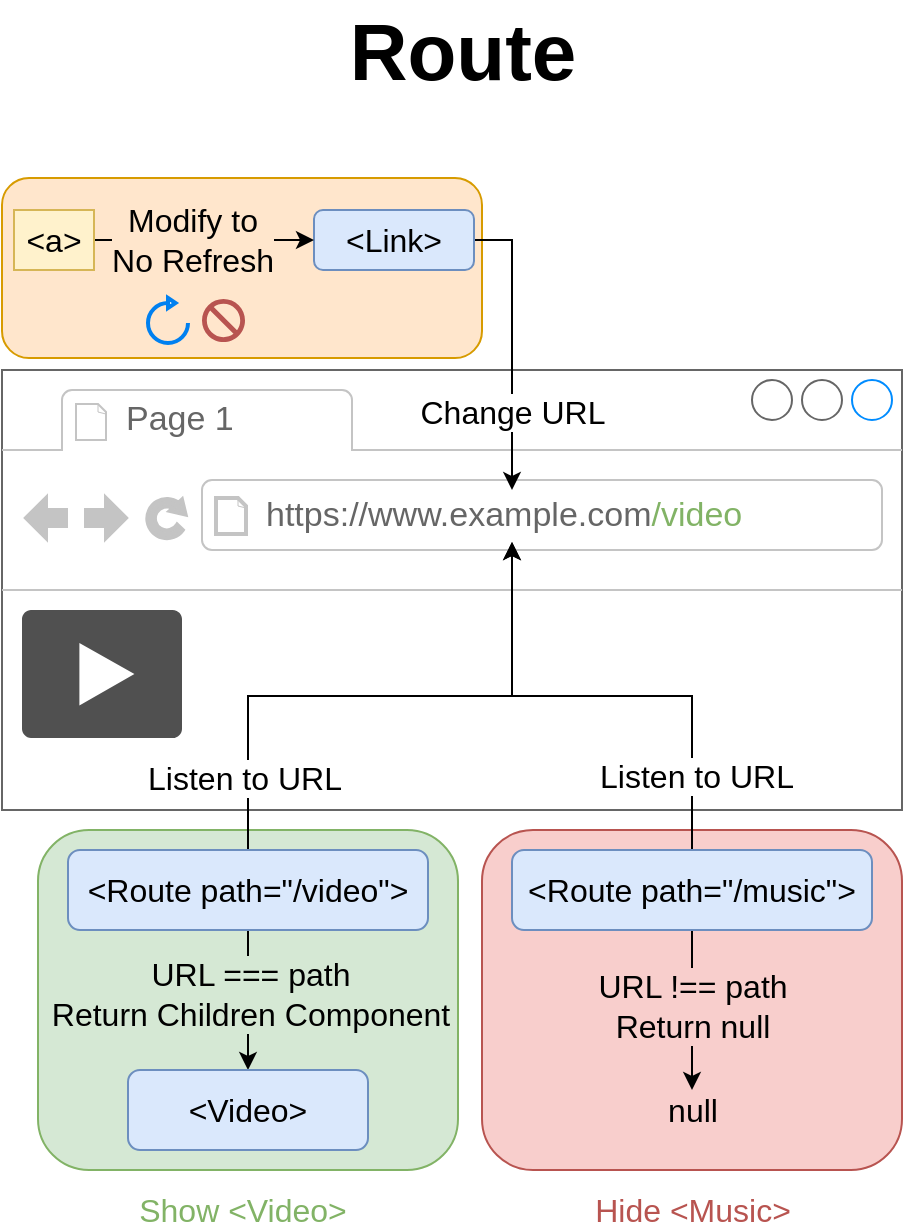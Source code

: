 <mxfile version="14.6.13" type="github">
  <diagram id="9jVdMlBaQXYmBSLVEoxJ" name="Page-1">
    <mxGraphModel dx="291" dy="218" grid="1" gridSize="10" guides="1" tooltips="1" connect="1" arrows="1" fold="1" page="1" pageScale="1" pageWidth="1600" pageHeight="1200" math="0" shadow="0">
      <root>
        <mxCell id="0" />
        <mxCell id="1" parent="0" />
        <mxCell id="H1_ommvO5_JhGvtZeJkz-108" value="" style="rounded=1;whiteSpace=wrap;html=1;fontSize=16;fillColor=#ffe6cc;strokeColor=#d79b00;" parent="1" vertex="1">
          <mxGeometry x="570" y="379" width="240" height="90" as="geometry" />
        </mxCell>
        <mxCell id="H1_ommvO5_JhGvtZeJkz-100" value="" style="rounded=1;whiteSpace=wrap;html=1;fontSize=16;fillColor=#f8cecc;strokeColor=#b85450;" parent="1" vertex="1">
          <mxGeometry x="810" y="705" width="210" height="170" as="geometry" />
        </mxCell>
        <mxCell id="H1_ommvO5_JhGvtZeJkz-99" value="" style="rounded=1;whiteSpace=wrap;html=1;fontSize=16;fillColor=#d5e8d4;strokeColor=#82b366;" parent="1" vertex="1">
          <mxGeometry x="588" y="705" width="210" height="170" as="geometry" />
        </mxCell>
        <mxCell id="H1_ommvO5_JhGvtZeJkz-9" value="" style="strokeWidth=1;shadow=0;dashed=0;align=center;html=1;shape=mxgraph.mockup.containers.browserWindow;rSize=0;strokeColor=#666666;strokeColor2=#008cff;strokeColor3=#c4c4c4;mainText=,;recursiveResize=0;rounded=1;fontSize=12;" parent="1" vertex="1">
          <mxGeometry x="570" y="475" width="450" height="220" as="geometry" />
        </mxCell>
        <mxCell id="H1_ommvO5_JhGvtZeJkz-10" value="Page 1" style="strokeWidth=1;shadow=0;dashed=0;align=center;html=1;shape=mxgraph.mockup.containers.anchor;fontSize=17;fontColor=#666666;align=left;" parent="H1_ommvO5_JhGvtZeJkz-9" vertex="1">
          <mxGeometry x="60" y="12" width="110" height="26" as="geometry" />
        </mxCell>
        <mxCell id="H1_ommvO5_JhGvtZeJkz-11" value="https://www.example.com&lt;font color=&quot;#82b366&quot;&gt;/video&lt;/font&gt;" style="strokeWidth=1;shadow=0;dashed=0;align=center;html=1;shape=mxgraph.mockup.containers.anchor;rSize=0;fontSize=17;fontColor=#666666;align=left;" parent="H1_ommvO5_JhGvtZeJkz-9" vertex="1">
          <mxGeometry x="130" y="60" width="250" height="26" as="geometry" />
        </mxCell>
        <mxCell id="H1_ommvO5_JhGvtZeJkz-23" value="" style="pointerEvents=1;shadow=0;dashed=0;html=1;strokeColor=none;fillColor=#505050;labelPosition=center;verticalLabelPosition=bottom;verticalAlign=top;outlineConnect=0;align=center;shape=mxgraph.office.concepts.video_play;rounded=1;fontSize=17;aspect=fixed;" parent="H1_ommvO5_JhGvtZeJkz-9" vertex="1">
          <mxGeometry x="10" y="120" width="80" height="64" as="geometry" />
        </mxCell>
        <mxCell id="H1_ommvO5_JhGvtZeJkz-6" value="Route" style="text;html=1;align=center;verticalAlign=middle;resizable=0;points=[];autosize=1;fontStyle=1;fontSize=40;" parent="1" vertex="1">
          <mxGeometry x="735" y="290" width="130" height="50" as="geometry" />
        </mxCell>
        <mxCell id="H1_ommvO5_JhGvtZeJkz-37" style="edgeStyle=orthogonalEdgeStyle;rounded=0;orthogonalLoop=1;jettySize=auto;html=1;fontSize=16;" parent="1" source="H1_ommvO5_JhGvtZeJkz-12" target="H1_ommvO5_JhGvtZeJkz-11" edge="1">
          <mxGeometry relative="1" as="geometry" />
        </mxCell>
        <mxCell id="H1_ommvO5_JhGvtZeJkz-39" value="Listen to URL" style="edgeLabel;html=1;align=center;verticalAlign=middle;resizable=0;points=[];fontSize=16;" parent="H1_ommvO5_JhGvtZeJkz-37" vertex="1" connectable="0">
          <mxGeometry x="-0.793" y="2" relative="1" as="geometry">
            <mxPoint y="-7" as="offset" />
          </mxGeometry>
        </mxCell>
        <mxCell id="H1_ommvO5_JhGvtZeJkz-50" style="edgeStyle=orthogonalEdgeStyle;rounded=0;orthogonalLoop=1;jettySize=auto;html=1;entryX=0.5;entryY=0;entryDx=0;entryDy=0;fontSize=16;" parent="1" source="H1_ommvO5_JhGvtZeJkz-12" target="H1_ommvO5_JhGvtZeJkz-48" edge="1">
          <mxGeometry relative="1" as="geometry" />
        </mxCell>
        <mxCell id="H1_ommvO5_JhGvtZeJkz-52" value="URL === path&lt;br&gt;Return Children Component" style="edgeLabel;html=1;align=center;verticalAlign=middle;resizable=0;points=[];fontSize=16;labelBackgroundColor=#D5E8D4;" parent="H1_ommvO5_JhGvtZeJkz-50" vertex="1" connectable="0">
          <mxGeometry x="-0.074" y="1" relative="1" as="geometry">
            <mxPoint y="-1" as="offset" />
          </mxGeometry>
        </mxCell>
        <mxCell id="H1_ommvO5_JhGvtZeJkz-12" value="&amp;lt;Route path=&quot;/video&quot;&amp;gt;" style="rounded=1;whiteSpace=wrap;html=1;fontSize=16;fillColor=#dae8fc;strokeColor=#6c8ebf;" parent="1" vertex="1">
          <mxGeometry x="603" y="715" width="180" height="40" as="geometry" />
        </mxCell>
        <mxCell id="H1_ommvO5_JhGvtZeJkz-36" style="edgeStyle=orthogonalEdgeStyle;rounded=0;orthogonalLoop=1;jettySize=auto;html=1;fontSize=16;" parent="1" source="H1_ommvO5_JhGvtZeJkz-27" target="H1_ommvO5_JhGvtZeJkz-11" edge="1">
          <mxGeometry relative="1" as="geometry" />
        </mxCell>
        <mxCell id="H1_ommvO5_JhGvtZeJkz-38" value="Listen to URL" style="edgeLabel;html=1;align=center;verticalAlign=middle;resizable=0;points=[];fontSize=16;" parent="H1_ommvO5_JhGvtZeJkz-36" vertex="1" connectable="0">
          <mxGeometry x="-0.751" y="-2" relative="1" as="geometry">
            <mxPoint y="-7" as="offset" />
          </mxGeometry>
        </mxCell>
        <mxCell id="H1_ommvO5_JhGvtZeJkz-51" style="edgeStyle=orthogonalEdgeStyle;rounded=0;orthogonalLoop=1;jettySize=auto;html=1;fontSize=16;" parent="1" source="H1_ommvO5_JhGvtZeJkz-27" target="H1_ommvO5_JhGvtZeJkz-103" edge="1">
          <mxGeometry relative="1" as="geometry">
            <mxPoint x="915" y="825" as="targetPoint" />
          </mxGeometry>
        </mxCell>
        <mxCell id="H1_ommvO5_JhGvtZeJkz-53" value="URL !== path&lt;br&gt;Return null" style="edgeLabel;html=1;align=center;verticalAlign=middle;resizable=0;points=[];fontSize=16;labelBackgroundColor=#F8CECC;" parent="H1_ommvO5_JhGvtZeJkz-51" vertex="1" connectable="0">
          <mxGeometry x="-0.19" y="-2" relative="1" as="geometry">
            <mxPoint x="2" y="4.76" as="offset" />
          </mxGeometry>
        </mxCell>
        <mxCell id="H1_ommvO5_JhGvtZeJkz-27" value="&amp;lt;Route path=&quot;/music&quot;&amp;gt;" style="rounded=1;whiteSpace=wrap;html=1;fontSize=16;fillColor=#dae8fc;strokeColor=#6c8ebf;" parent="1" vertex="1">
          <mxGeometry x="825" y="715" width="180" height="40" as="geometry" />
        </mxCell>
        <mxCell id="H1_ommvO5_JhGvtZeJkz-44" style="edgeStyle=orthogonalEdgeStyle;rounded=0;orthogonalLoop=1;jettySize=auto;html=1;fontSize=16;exitX=1;exitY=0.5;exitDx=0;exitDy=0;" parent="1" source="H1_ommvO5_JhGvtZeJkz-42" target="H1_ommvO5_JhGvtZeJkz-11" edge="1">
          <mxGeometry relative="1" as="geometry">
            <Array as="points">
              <mxPoint x="825" y="410" />
            </Array>
          </mxGeometry>
        </mxCell>
        <mxCell id="H1_ommvO5_JhGvtZeJkz-96" value="Change URL" style="edgeLabel;html=1;align=center;verticalAlign=middle;resizable=0;points=[];fontSize=16;" parent="H1_ommvO5_JhGvtZeJkz-44" vertex="1" connectable="0">
          <mxGeometry x="-0.233" y="-2" relative="1" as="geometry">
            <mxPoint x="2" y="49.65" as="offset" />
          </mxGeometry>
        </mxCell>
        <mxCell id="H1_ommvO5_JhGvtZeJkz-42" value="&amp;lt;Link&amp;gt;" style="whiteSpace=wrap;html=1;rounded=1;fontSize=16;fillColor=#dae8fc;strokeColor=#6c8ebf;" parent="1" vertex="1">
          <mxGeometry x="726" y="395" width="80" height="30" as="geometry" />
        </mxCell>
        <mxCell id="H1_ommvO5_JhGvtZeJkz-45" style="edgeStyle=orthogonalEdgeStyle;rounded=0;orthogonalLoop=1;jettySize=auto;html=1;entryX=0;entryY=0.5;entryDx=0;entryDy=0;fontSize=16;" parent="1" source="H1_ommvO5_JhGvtZeJkz-43" target="H1_ommvO5_JhGvtZeJkz-42" edge="1">
          <mxGeometry relative="1" as="geometry" />
        </mxCell>
        <mxCell id="H1_ommvO5_JhGvtZeJkz-49" value="Modify to&lt;br&gt;No Refresh" style="edgeLabel;html=1;align=center;verticalAlign=middle;resizable=0;points=[];fontSize=16;labelBackgroundColor=#FFE6CC;" parent="H1_ommvO5_JhGvtZeJkz-45" vertex="1" connectable="0">
          <mxGeometry x="-0.141" y="-1" relative="1" as="geometry">
            <mxPoint x="1.72" y="-1" as="offset" />
          </mxGeometry>
        </mxCell>
        <mxCell id="H1_ommvO5_JhGvtZeJkz-43" value="&amp;lt;a&amp;gt;" style="whiteSpace=wrap;html=1;rounded=0;fontSize=16;fillColor=#fff2cc;strokeColor=#d6b656;" parent="1" vertex="1">
          <mxGeometry x="576" y="395" width="40" height="30" as="geometry" />
        </mxCell>
        <mxCell id="H1_ommvO5_JhGvtZeJkz-48" value="&amp;lt;Video&amp;gt;" style="whiteSpace=wrap;html=1;rounded=1;fontSize=16;fillColor=#dae8fc;strokeColor=#6c8ebf;" parent="1" vertex="1">
          <mxGeometry x="633" y="825" width="120" height="40" as="geometry" />
        </mxCell>
        <mxCell id="H1_ommvO5_JhGvtZeJkz-101" value="Show &amp;lt;Video&amp;gt;" style="text;html=1;align=center;verticalAlign=middle;resizable=0;points=[];autosize=1;fontSize=16;fontColor=#82B366;" parent="1" vertex="1">
          <mxGeometry x="630" y="885" width="120" height="20" as="geometry" />
        </mxCell>
        <mxCell id="H1_ommvO5_JhGvtZeJkz-102" value="Hide &amp;lt;Music&amp;gt;" style="text;html=1;align=center;verticalAlign=middle;resizable=0;points=[];autosize=1;fontSize=16;fontColor=#B85450;" parent="1" vertex="1">
          <mxGeometry x="860" y="885" width="110" height="20" as="geometry" />
        </mxCell>
        <mxCell id="H1_ommvO5_JhGvtZeJkz-103" value="null" style="text;html=1;align=center;verticalAlign=middle;resizable=0;points=[];autosize=1;fontSize=16;" parent="1" vertex="1">
          <mxGeometry x="895" y="835" width="40" height="20" as="geometry" />
        </mxCell>
        <mxCell id="H1_ommvO5_JhGvtZeJkz-105" value="" style="html=1;verticalLabelPosition=bottom;align=center;labelBackgroundColor=#ffffff;verticalAlign=top;strokeWidth=2;strokeColor=#0080F0;shadow=0;dashed=0;shape=mxgraph.ios7.icons.reload;rounded=0;fillColor=#ffffff;fontSize=16;fontColor=#B85450;aspect=fixed;" parent="1" vertex="1">
          <mxGeometry x="643" y="439" width="20" height="22.5" as="geometry" />
        </mxCell>
        <mxCell id="H1_ommvO5_JhGvtZeJkz-107" value="" style="shape=mxgraph.signs.safety.no;html=1;pointerEvents=1;strokeColor=none;verticalLabelPosition=bottom;verticalAlign=top;align=center;rounded=0;labelBackgroundColor=#F8CECC;fontSize=16;fontColor=#B85450;fillColor=#B85450;" parent="1" vertex="1">
          <mxGeometry x="670" y="439.5" width="21.5" height="21.5" as="geometry" />
        </mxCell>
      </root>
    </mxGraphModel>
  </diagram>
</mxfile>

